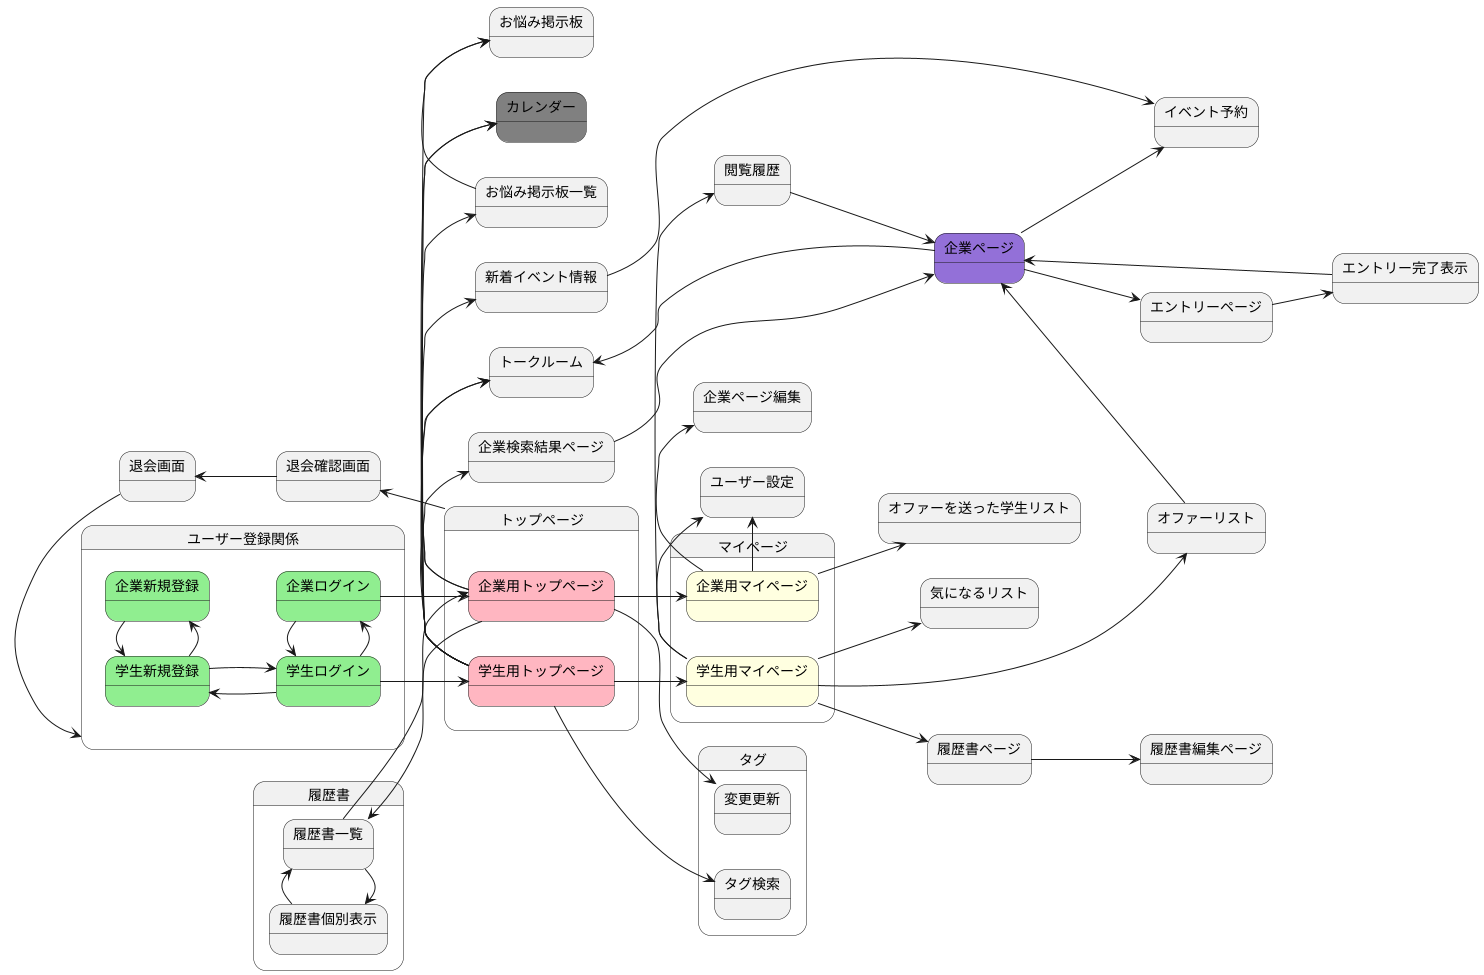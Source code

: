 @startuml
left to right direction
state ユーザー登録関係{


state 学生新規登録 #LightGreen {
    
}

state 企業ログイン #LightGreen{
}

state 企業新規登録 #LightGreen{
}

state 学生ログイン#LightGreen{

}

学生ログイン -> 企業ログイン
学生ログイン <- 企業ログイン

学生新規登録 -> 企業新規登録
学生新規登録 <- 企業新規登録 

学生新規登録 --> 学生ログイン
学生新規登録 <-- 学生ログイン
}



state トップページ{
state 学生用トップページ#LightPink{

}

学生ログイン --> 学生用トップページ
企業ログイン --> 企業用トップページ

state 企業用トップページ#LightPink{

}


}

state カレンダー#Gray{

}

state マイページ {
    state 学生用マイページ#LightYellow
    state 企業用マイページ#LightYellow

}

企業用トップページ -->企業用マイページ
学生用トップページ -->学生用マイページ

state ユーザー設定
state 閲覧履歴

state トークルーム{

}

state 履歴書{
    state 履歴書一覧
    state 履歴書個別表示
}

state タグ{
state タグ検索
state 変更更新
}

学生用トップページ -->タグ検索
企業用トップページ -->変更更新

企業用トップページ -up-> 履歴書一覧
履歴書一覧 -up-> 企業用トップページ
履歴書一覧 -> 履歴書個別表示
履歴書個別表示 -> 履歴書一覧

企業用トップページ  -right-> トークルーム
学生用トップページ -right-> トークルーム

企業用トップページ  -left-> カレンダー
学生用トップページ -left->  カレンダー

学生用マイページ -left-> ユーザー設定
企業用マイページ -left-> ユーザー設定

学生用マイページ -right-> 閲覧履歴

企業用マイページ  -right-> 企業ページ編集
企業用マイページ --> オファーを送った学生リスト
学生用マイページ  -->オファーリスト
オファーリスト -up-> 企業ページ
学生用マイページ  -->気になるリスト

学生用トップページ -left-> お悩み掲示板一覧
学生用トップページ -left-> お悩み掲示板
お悩み掲示板一覧 -left-> お悩み掲示板

トップページ-up-> 退会確認画面
退会確認画面-up-> 退会画面
退会画面->ユーザー登録関係

学生用マイページ --> 履歴書ページ
履歴書ページ-->履歴書編集ページ

学生用トップページ -right-> 企業検索結果ページ
企業検索結果ページ --> 企業ページ
企業ページ --> エントリーページ

エントリーページ-->エントリー完了表示
エントリー完了表示 --> 企業ページ

企業ページ<-down-閲覧履歴
企業ページ-up->トークルーム

企業ページ -->イベント予約
学生用トップページ -left-> 新着イベント情報
新着イベント情報 ->イベント予約

state お悩み掲示板一覧
state お悩み掲示板
state 履歴書ページ
state 履歴書編集ページ


state 企業検索結果ページ
state 企業ページ #MediumPurple

state エントリーページ
state エントリー完了表示


state 企業ページ編集

@enduml